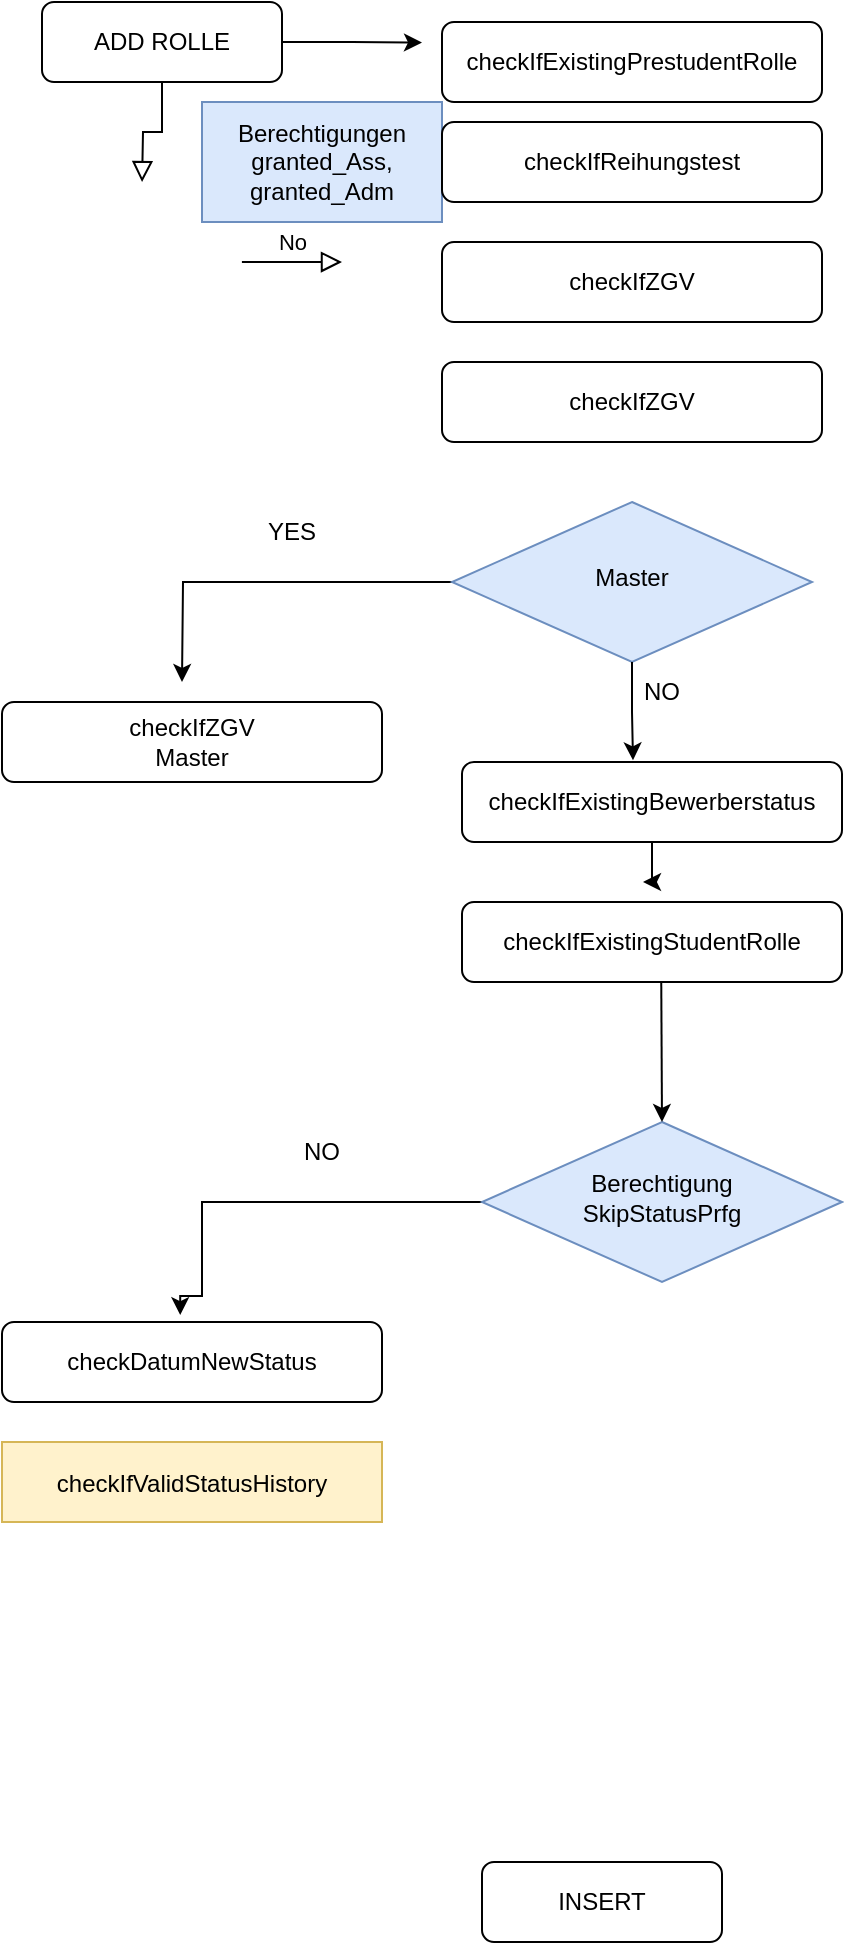 <mxfile version="24.0.2" type="github">
  <diagram id="C5RBs43oDa-KdzZeNtuy" name="Page-1">
    <mxGraphModel dx="1027" dy="1159" grid="1" gridSize="10" guides="1" tooltips="1" connect="1" arrows="1" fold="1" page="1" pageScale="1" pageWidth="827" pageHeight="1169" math="0" shadow="0">
      <root>
        <mxCell id="WIyWlLk6GJQsqaUBKTNV-0" />
        <mxCell id="WIyWlLk6GJQsqaUBKTNV-1" parent="WIyWlLk6GJQsqaUBKTNV-0" />
        <mxCell id="WIyWlLk6GJQsqaUBKTNV-2" value="" style="rounded=0;html=1;jettySize=auto;orthogonalLoop=1;fontSize=11;endArrow=block;endFill=0;endSize=8;strokeWidth=1;shadow=0;labelBackgroundColor=none;edgeStyle=orthogonalEdgeStyle;" parent="WIyWlLk6GJQsqaUBKTNV-1" source="WIyWlLk6GJQsqaUBKTNV-3" edge="1">
          <mxGeometry relative="1" as="geometry">
            <mxPoint x="220.037" y="170.03" as="targetPoint" />
          </mxGeometry>
        </mxCell>
        <mxCell id="-ehW3rLhOxkiwHF0LanA-1" style="edgeStyle=orthogonalEdgeStyle;rounded=0;orthogonalLoop=1;jettySize=auto;html=1;exitX=1;exitY=0.5;exitDx=0;exitDy=0;" edge="1" parent="WIyWlLk6GJQsqaUBKTNV-1" source="WIyWlLk6GJQsqaUBKTNV-3">
          <mxGeometry relative="1" as="geometry">
            <mxPoint x="360" y="100.31" as="targetPoint" />
          </mxGeometry>
        </mxCell>
        <mxCell id="WIyWlLk6GJQsqaUBKTNV-3" value="ADD ROLLE" style="rounded=1;whiteSpace=wrap;html=1;fontSize=12;glass=0;strokeWidth=1;shadow=0;" parent="WIyWlLk6GJQsqaUBKTNV-1" vertex="1">
          <mxGeometry x="170" y="80" width="120" height="40" as="geometry" />
        </mxCell>
        <mxCell id="WIyWlLk6GJQsqaUBKTNV-5" value="No" style="edgeStyle=orthogonalEdgeStyle;rounded=0;html=1;jettySize=auto;orthogonalLoop=1;fontSize=11;endArrow=block;endFill=0;endSize=8;strokeWidth=1;shadow=0;labelBackgroundColor=none;" parent="WIyWlLk6GJQsqaUBKTNV-1" edge="1">
          <mxGeometry y="10" relative="1" as="geometry">
            <mxPoint as="offset" />
            <mxPoint x="269.954" y="210.037" as="sourcePoint" />
            <mxPoint x="320" y="210" as="targetPoint" />
          </mxGeometry>
        </mxCell>
        <mxCell id="-ehW3rLhOxkiwHF0LanA-13" style="edgeStyle=orthogonalEdgeStyle;rounded=0;orthogonalLoop=1;jettySize=auto;html=1;exitX=0;exitY=0.5;exitDx=0;exitDy=0;entryX=0.469;entryY=-0.086;entryDx=0;entryDy=0;entryPerimeter=0;" edge="1" parent="WIyWlLk6GJQsqaUBKTNV-1" source="WIyWlLk6GJQsqaUBKTNV-10" target="-ehW3rLhOxkiwHF0LanA-15">
          <mxGeometry relative="1" as="geometry">
            <mxPoint x="270" y="690" as="targetPoint" />
            <Array as="points">
              <mxPoint x="250" y="680" />
              <mxPoint x="250" y="727" />
            </Array>
          </mxGeometry>
        </mxCell>
        <mxCell id="WIyWlLk6GJQsqaUBKTNV-10" value="&lt;div&gt;Berechtigung&lt;/div&gt;&lt;div&gt;SkipStatusPrfg&lt;br&gt;&lt;/div&gt;" style="rhombus;whiteSpace=wrap;html=1;shadow=0;fontFamily=Helvetica;fontSize=12;align=center;strokeWidth=1;spacing=6;spacingTop=-4;fillColor=#dae8fc;strokeColor=#6c8ebf;" parent="WIyWlLk6GJQsqaUBKTNV-1" vertex="1">
          <mxGeometry x="390" y="640" width="180" height="80" as="geometry" />
        </mxCell>
        <mxCell id="-ehW3rLhOxkiwHF0LanA-2" value="&lt;div&gt;Berechtigungen&lt;/div&gt;&lt;div&gt;granted_Ass, granted_Adm&lt;br&gt; &lt;/div&gt;" style="rounded=0;whiteSpace=wrap;html=1;fillColor=#dae8fc;strokeColor=#6c8ebf;" vertex="1" parent="WIyWlLk6GJQsqaUBKTNV-1">
          <mxGeometry x="250" y="130" width="120" height="60" as="geometry" />
        </mxCell>
        <mxCell id="-ehW3rLhOxkiwHF0LanA-3" value="&lt;div&gt;checkIfExistingPrestudentRolle&lt;/div&gt;" style="rounded=1;whiteSpace=wrap;html=1;fontSize=12;glass=0;strokeWidth=1;shadow=0;" vertex="1" parent="WIyWlLk6GJQsqaUBKTNV-1">
          <mxGeometry x="370" y="90" width="190" height="40" as="geometry" />
        </mxCell>
        <mxCell id="-ehW3rLhOxkiwHF0LanA-6" value="&lt;div&gt;checkIfReihungstest&lt;/div&gt;" style="rounded=1;whiteSpace=wrap;html=1;fontSize=12;glass=0;strokeWidth=1;shadow=0;" vertex="1" parent="WIyWlLk6GJQsqaUBKTNV-1">
          <mxGeometry x="370" y="140" width="190" height="40" as="geometry" />
        </mxCell>
        <mxCell id="-ehW3rLhOxkiwHF0LanA-7" value="&lt;div&gt;checkIfZGV&lt;/div&gt;" style="rounded=1;whiteSpace=wrap;html=1;fontSize=12;glass=0;strokeWidth=1;shadow=0;" vertex="1" parent="WIyWlLk6GJQsqaUBKTNV-1">
          <mxGeometry x="370" y="200" width="190" height="40" as="geometry" />
        </mxCell>
        <mxCell id="-ehW3rLhOxkiwHF0LanA-8" value="&lt;div&gt;checkIfZGV&lt;/div&gt;" style="rounded=1;whiteSpace=wrap;html=1;fontSize=12;glass=0;strokeWidth=1;shadow=0;" vertex="1" parent="WIyWlLk6GJQsqaUBKTNV-1">
          <mxGeometry x="370" y="260" width="190" height="40" as="geometry" />
        </mxCell>
        <mxCell id="-ehW3rLhOxkiwHF0LanA-9" value="&lt;div&gt;checkIfZGV&lt;/div&gt;Master" style="rounded=1;whiteSpace=wrap;html=1;fontSize=12;glass=0;strokeWidth=1;shadow=0;" vertex="1" parent="WIyWlLk6GJQsqaUBKTNV-1">
          <mxGeometry x="150" y="430" width="190" height="40" as="geometry" />
        </mxCell>
        <mxCell id="-ehW3rLhOxkiwHF0LanA-27" style="edgeStyle=orthogonalEdgeStyle;rounded=0;orthogonalLoop=1;jettySize=auto;html=1;" edge="1" parent="WIyWlLk6GJQsqaUBKTNV-1" source="-ehW3rLhOxkiwHF0LanA-10">
          <mxGeometry relative="1" as="geometry">
            <mxPoint x="470" y="520" as="targetPoint" />
          </mxGeometry>
        </mxCell>
        <mxCell id="-ehW3rLhOxkiwHF0LanA-10" value="&lt;div&gt;checkIfExistingBewerberstatus&lt;/div&gt;" style="rounded=1;whiteSpace=wrap;html=1;fontSize=12;glass=0;strokeWidth=1;shadow=0;" vertex="1" parent="WIyWlLk6GJQsqaUBKTNV-1">
          <mxGeometry x="380" y="460" width="190" height="40" as="geometry" />
        </mxCell>
        <mxCell id="-ehW3rLhOxkiwHF0LanA-11" value="&lt;div&gt;checkIfExistingStudentRolle&lt;/div&gt;" style="rounded=1;whiteSpace=wrap;html=1;fontSize=12;glass=0;strokeWidth=1;shadow=0;" vertex="1" parent="WIyWlLk6GJQsqaUBKTNV-1">
          <mxGeometry x="380" y="530" width="190" height="40" as="geometry" />
        </mxCell>
        <mxCell id="-ehW3rLhOxkiwHF0LanA-14" value="NO" style="text;html=1;align=center;verticalAlign=middle;whiteSpace=wrap;rounded=0;" vertex="1" parent="WIyWlLk6GJQsqaUBKTNV-1">
          <mxGeometry x="280" y="640" width="60" height="30" as="geometry" />
        </mxCell>
        <mxCell id="-ehW3rLhOxkiwHF0LanA-15" value="&lt;div&gt;checkDatumNewStatus&lt;/div&gt;" style="rounded=1;whiteSpace=wrap;html=1;fontSize=12;glass=0;strokeWidth=1;shadow=0;" vertex="1" parent="WIyWlLk6GJQsqaUBKTNV-1">
          <mxGeometry x="150" y="740" width="190" height="40" as="geometry" />
        </mxCell>
        <mxCell id="-ehW3rLhOxkiwHF0LanA-16" value="checkIfValidStatusHistory" style="fillColor=#fff2cc;strokeColor=#d6b656;" vertex="1" parent="WIyWlLk6GJQsqaUBKTNV-1">
          <mxGeometry x="150" y="800" width="190" height="40" as="geometry" />
        </mxCell>
        <mxCell id="-ehW3rLhOxkiwHF0LanA-18" value="INSERT" style="rounded=1;whiteSpace=wrap;html=1;fontSize=12;glass=0;strokeWidth=1;shadow=0;" vertex="1" parent="WIyWlLk6GJQsqaUBKTNV-1">
          <mxGeometry x="390" y="1010" width="120" height="40" as="geometry" />
        </mxCell>
        <mxCell id="-ehW3rLhOxkiwHF0LanA-20" style="edgeStyle=orthogonalEdgeStyle;rounded=0;orthogonalLoop=1;jettySize=auto;html=1;exitX=0;exitY=0.5;exitDx=0;exitDy=0;" edge="1" parent="WIyWlLk6GJQsqaUBKTNV-1" source="-ehW3rLhOxkiwHF0LanA-19">
          <mxGeometry relative="1" as="geometry">
            <mxPoint x="240" y="420" as="targetPoint" />
          </mxGeometry>
        </mxCell>
        <mxCell id="-ehW3rLhOxkiwHF0LanA-19" value="Master" style="rhombus;whiteSpace=wrap;html=1;shadow=0;fontFamily=Helvetica;fontSize=12;align=center;strokeWidth=1;spacing=6;spacingTop=-4;fillColor=#dae8fc;strokeColor=#6c8ebf;" vertex="1" parent="WIyWlLk6GJQsqaUBKTNV-1">
          <mxGeometry x="375" y="330" width="180" height="80" as="geometry" />
        </mxCell>
        <mxCell id="-ehW3rLhOxkiwHF0LanA-21" style="edgeStyle=orthogonalEdgeStyle;rounded=0;orthogonalLoop=1;jettySize=auto;html=1;exitX=0.5;exitY=1;exitDx=0;exitDy=0;entryX=0.45;entryY=-0.021;entryDx=0;entryDy=0;entryPerimeter=0;" edge="1" parent="WIyWlLk6GJQsqaUBKTNV-1" source="-ehW3rLhOxkiwHF0LanA-19" target="-ehW3rLhOxkiwHF0LanA-10">
          <mxGeometry relative="1" as="geometry" />
        </mxCell>
        <mxCell id="-ehW3rLhOxkiwHF0LanA-22" value="NO" style="text;html=1;align=center;verticalAlign=middle;whiteSpace=wrap;rounded=0;" vertex="1" parent="WIyWlLk6GJQsqaUBKTNV-1">
          <mxGeometry x="450" y="410" width="60" height="30" as="geometry" />
        </mxCell>
        <mxCell id="-ehW3rLhOxkiwHF0LanA-23" value="YES" style="text;html=1;align=center;verticalAlign=middle;whiteSpace=wrap;rounded=0;" vertex="1" parent="WIyWlLk6GJQsqaUBKTNV-1">
          <mxGeometry x="265" y="330" width="60" height="30" as="geometry" />
        </mxCell>
        <mxCell id="-ehW3rLhOxkiwHF0LanA-25" value="" style="endArrow=classic;html=1;rounded=0;exitX=0.5;exitY=1;exitDx=0;exitDy=0;entryX=0.5;entryY=0;entryDx=0;entryDy=0;" edge="1" parent="WIyWlLk6GJQsqaUBKTNV-1" target="WIyWlLk6GJQsqaUBKTNV-10">
          <mxGeometry width="50" height="50" relative="1" as="geometry">
            <mxPoint x="479.63" y="570" as="sourcePoint" />
            <mxPoint x="479.63" y="600" as="targetPoint" />
          </mxGeometry>
        </mxCell>
      </root>
    </mxGraphModel>
  </diagram>
</mxfile>
